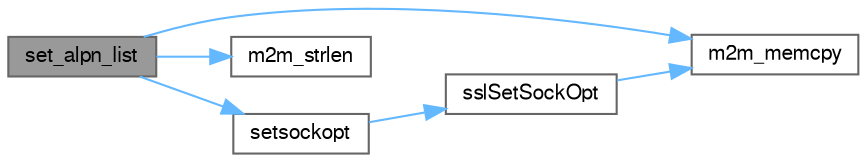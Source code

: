 digraph "set_alpn_list"
{
 // LATEX_PDF_SIZE
  bgcolor="transparent";
  edge [fontname=FreeSans,fontsize=10,labelfontname=FreeSans,labelfontsize=10];
  node [fontname=FreeSans,fontsize=10,shape=box,height=0.2,width=0.4];
  rankdir="LR";
  Node1 [label="set_alpn_list",height=0.2,width=0.4,color="gray40", fillcolor="grey60", style="filled", fontcolor="black",tooltip=" "];
  Node1 -> Node2 [color="steelblue1",style="solid"];
  Node2 [label="m2m_memcpy",height=0.2,width=0.4,color="grey40", fillcolor="white", style="filled",URL="$group___c_o_m_m_o_n_a_p_i.html#ga28b094db63be31612f7d2c5af692d3a5",tooltip="Copy specified number of bytes from source buffer to destination buffer."];
  Node1 -> Node3 [color="steelblue1",style="solid"];
  Node3 [label="m2m_strlen",height=0.2,width=0.4,color="grey40", fillcolor="white", style="filled",URL="$group___c_o_m_m_o_n_a_p_i.html#ga7ab2c19ce29ea364fb1653765732172f",tooltip="Returns the length of a null terminated string buffer."];
  Node1 -> Node4 [color="steelblue1",style="solid"];
  Node4 [label="setsockopt",height=0.2,width=0.4,color="grey40", fillcolor="white", style="filled",URL="$group___set_socket_option_fn.html#ga3843a64f3a423fb78e2fbc7ab5242c1c",tooltip=" "];
  Node4 -> Node5 [color="steelblue1",style="solid"];
  Node5 [label="sslSetSockOpt",height=0.2,width=0.4,color="grey40", fillcolor="white", style="filled",URL="$socket_8c.html#a18f8ebe80d04de6a50205c32161d7645",tooltip=" "];
  Node5 -> Node2 [color="steelblue1",style="solid"];
}
